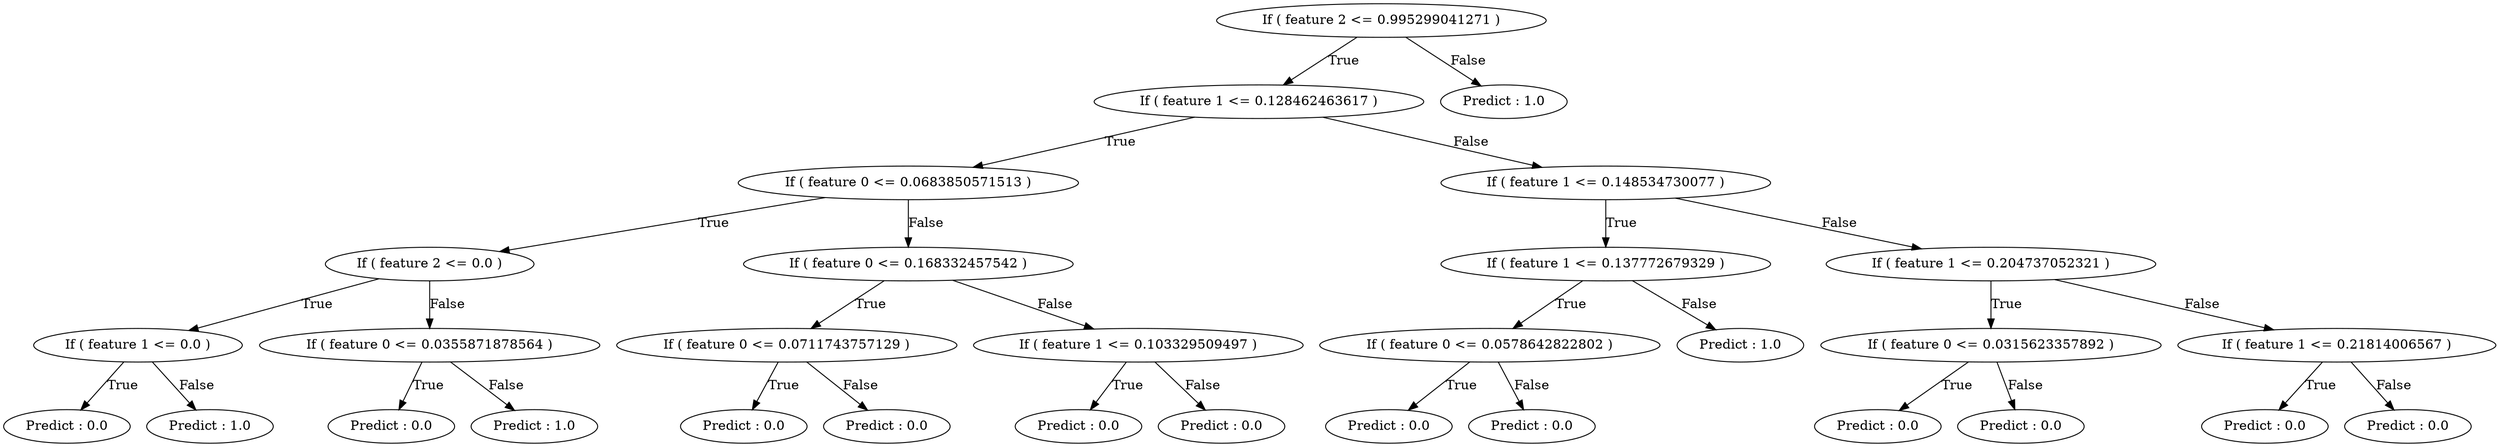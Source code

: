 digraph entity_match_flow {
0 [label="If ( feature 2 <= 0.995299041271 )"];
1 [label="If ( feature 1 <= 0.128462463617 )"];
2 [label="If ( feature 0 <= 0.0683850571513 )"];
3 [label="If ( feature 2 <= 0.0 )"];
4 [label="If ( feature 1 <= 0.0 )"];
5 [label="Predict : 0.0"];
6 [label="Predict : 1.0"];
7 [label="If ( feature 0 <= 0.0355871878564 )"];
8 [label="Predict : 0.0"];
9 [label="Predict : 1.0"];
10 [label="If ( feature 0 <= 0.168332457542 )"];
11 [label="If ( feature 0 <= 0.0711743757129 )"];
12 [label="Predict : 0.0"];
13 [label="Predict : 0.0"];
14 [label="If ( feature 1 <= 0.103329509497 )"];
15 [label="Predict : 0.0"];
16 [label="Predict : 0.0"];
17 [label="If ( feature 1 <= 0.148534730077 )"];
18 [label="If ( feature 1 <= 0.137772679329 )"];
19 [label="If ( feature 0 <= 0.0578642822802 )"];
20 [label="Predict : 0.0"];
21 [label="Predict : 0.0"];
22 [label="Predict : 1.0"];
23 [label="If ( feature 1 <= 0.204737052321 )"];
24 [label="If ( feature 0 <= 0.0315623357892 )"];
25 [label="Predict : 0.0"];
26 [label="Predict : 0.0"];
27 [label="If ( feature 1 <= 0.21814006567 )"];
28 [label="Predict : 0.0"];
29 [label="Predict : 0.0"];
30 [label="Predict : 1.0"];
0 -> 1 [label="True"];
0 -> 30 [label="False"];
1 -> 2 [label="True"];
1 -> 17 [label="False"];
2 -> 3 [label="True"];
2 -> 10 [label="False"];
3 -> 4 [label="True"];
3 -> 7 [label="False"];
4 -> 5 [label="True"];
4 -> 6 [label="False"];
7 -> 8 [label="True"];
7 -> 9 [label="False"];
10 -> 11 [label="True"];
10 -> 14 [label="False"];
11 -> 12 [label="True"];
11 -> 13 [label="False"];
14 -> 15 [label="True"];
14 -> 16 [label="False"];
17 -> 18 [label="True"];
17 -> 23 [label="False"];
18 -> 19 [label="True"];
18 -> 22 [label="False"];
19 -> 20 [label="True"];
19 -> 21 [label="False"];
23 -> 24 [label="True"];
23 -> 27 [label="False"];
24 -> 25 [label="True"];
24 -> 26 [label="False"];
27 -> 28 [label="True"];
27 -> 29 [label="False"];
}
